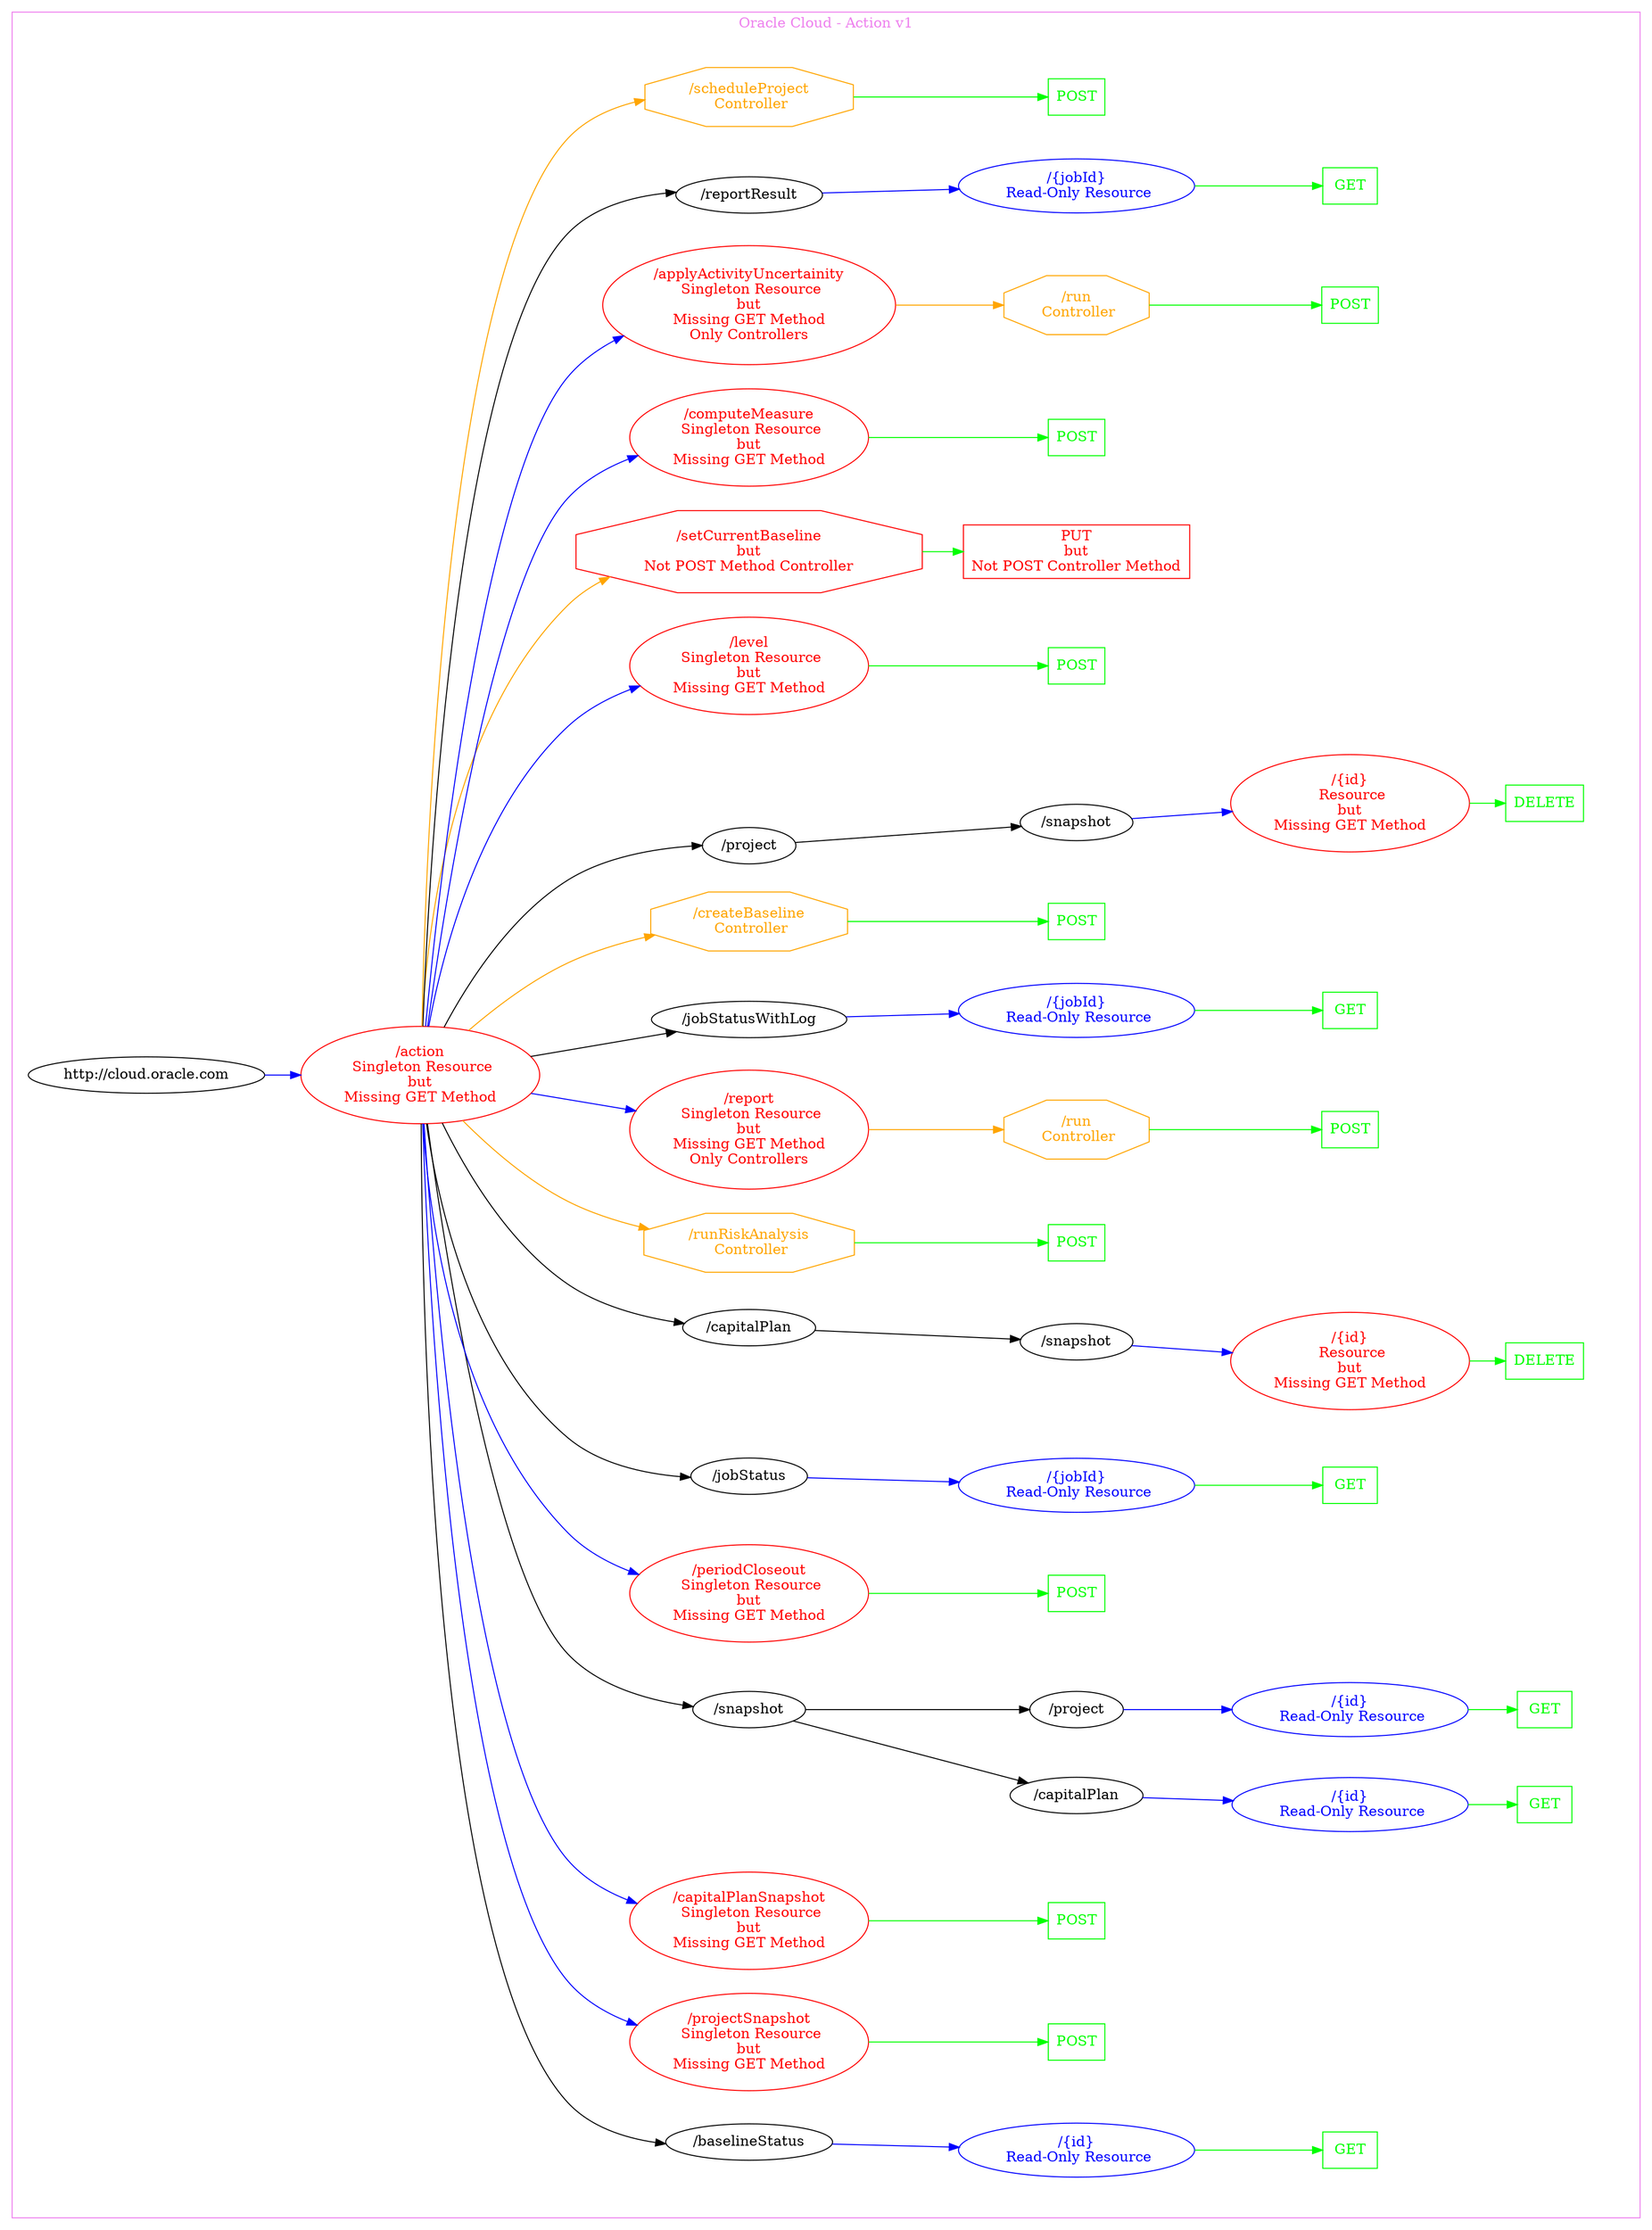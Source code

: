 digraph Cloud_Computing_REST_API {
rankdir="LR";
subgraph cluster_0 {
label="Oracle Cloud - Action v1"
color=violet
fontcolor=violet
subgraph cluster_1 {
label=""
color=white
fontcolor=white
node1 [label="http://cloud.oracle.com", shape="ellipse", color="black", fontcolor="black"]
node1 -> node2 [color="blue", fontcolor="blue"]
subgraph cluster_2 {
label=""
color=white
fontcolor=white
node2 [label="/action\n Singleton Resource\nbut\nMissing GET Method", shape="ellipse", color="red", fontcolor="red"]
node2 -> node3 [color="black", fontcolor="black"]
subgraph cluster_3 {
label=""
color=white
fontcolor=white
node3 [label="/baselineStatus", shape="ellipse", color="black", fontcolor="black"]
node3 -> node4 [color="blue", fontcolor="blue"]
subgraph cluster_4 {
label=""
color=white
fontcolor=white
node4 [label="/{id}\n Read-Only Resource", shape="ellipse", color="blue", fontcolor="blue"]
node4 -> node5 [color="green", fontcolor="green"]
subgraph cluster_5 {
label=""
color=white
fontcolor=white
node5 [label="GET", shape="box", color="green", fontcolor="green"]
}
}
}
node2 -> node6 [color="blue", fontcolor="blue"]
subgraph cluster_6 {
label=""
color=white
fontcolor=white
node6 [label="/projectSnapshot\n Singleton Resource\nbut\nMissing GET Method", shape="ellipse", color="red", fontcolor="red"]
node6 -> node7 [color="green", fontcolor="green"]
subgraph cluster_7 {
label=""
color=white
fontcolor=white
node7 [label="POST", shape="box", color="green", fontcolor="green"]
}
}
node2 -> node8 [color="blue", fontcolor="blue"]
subgraph cluster_8 {
label=""
color=white
fontcolor=white
node8 [label="/capitalPlanSnapshot\n Singleton Resource\nbut\nMissing GET Method", shape="ellipse", color="red", fontcolor="red"]
node8 -> node9 [color="green", fontcolor="green"]
subgraph cluster_9 {
label=""
color=white
fontcolor=white
node9 [label="POST", shape="box", color="green", fontcolor="green"]
}
}
node2 -> node10 [color="black", fontcolor="black"]
subgraph cluster_10 {
label=""
color=white
fontcolor=white
node10 [label="/snapshot", shape="ellipse", color="black", fontcolor="black"]
node10 -> node11 [color="black", fontcolor="black"]
subgraph cluster_11 {
label=""
color=white
fontcolor=white
node11 [label="/capitalPlan", shape="ellipse", color="black", fontcolor="black"]
node11 -> node12 [color="blue", fontcolor="blue"]
subgraph cluster_12 {
label=""
color=white
fontcolor=white
node12 [label="/{id}\n Read-Only Resource", shape="ellipse", color="blue", fontcolor="blue"]
node12 -> node13 [color="green", fontcolor="green"]
subgraph cluster_13 {
label=""
color=white
fontcolor=white
node13 [label="GET", shape="box", color="green", fontcolor="green"]
}
}
}
node10 -> node14 [color="black", fontcolor="black"]
subgraph cluster_14 {
label=""
color=white
fontcolor=white
node14 [label="/project", shape="ellipse", color="black", fontcolor="black"]
node14 -> node15 [color="blue", fontcolor="blue"]
subgraph cluster_15 {
label=""
color=white
fontcolor=white
node15 [label="/{id}\n Read-Only Resource", shape="ellipse", color="blue", fontcolor="blue"]
node15 -> node16 [color="green", fontcolor="green"]
subgraph cluster_16 {
label=""
color=white
fontcolor=white
node16 [label="GET", shape="box", color="green", fontcolor="green"]
}
}
}
}
node2 -> node17 [color="blue", fontcolor="blue"]
subgraph cluster_17 {
label=""
color=white
fontcolor=white
node17 [label="/periodCloseout\n Singleton Resource\nbut\nMissing GET Method", shape="ellipse", color="red", fontcolor="red"]
node17 -> node18 [color="green", fontcolor="green"]
subgraph cluster_18 {
label=""
color=white
fontcolor=white
node18 [label="POST", shape="box", color="green", fontcolor="green"]
}
}
node2 -> node19 [color="black", fontcolor="black"]
subgraph cluster_19 {
label=""
color=white
fontcolor=white
node19 [label="/jobStatus", shape="ellipse", color="black", fontcolor="black"]
node19 -> node20 [color="blue", fontcolor="blue"]
subgraph cluster_20 {
label=""
color=white
fontcolor=white
node20 [label="/{jobId}\n Read-Only Resource", shape="ellipse", color="blue", fontcolor="blue"]
node20 -> node21 [color="green", fontcolor="green"]
subgraph cluster_21 {
label=""
color=white
fontcolor=white
node21 [label="GET", shape="box", color="green", fontcolor="green"]
}
}
}
node2 -> node22 [color="black", fontcolor="black"]
subgraph cluster_22 {
label=""
color=white
fontcolor=white
node22 [label="/capitalPlan", shape="ellipse", color="black", fontcolor="black"]
node22 -> node23 [color="black", fontcolor="black"]
subgraph cluster_23 {
label=""
color=white
fontcolor=white
node23 [label="/snapshot", shape="ellipse", color="black", fontcolor="black"]
node23 -> node24 [color="blue", fontcolor="blue"]
subgraph cluster_24 {
label=""
color=white
fontcolor=white
node24 [label="/{id}\n Resource\nbut\nMissing GET Method", shape="ellipse", color="red", fontcolor="red"]
node24 -> node25 [color="green", fontcolor="green"]
subgraph cluster_25 {
label=""
color=white
fontcolor=white
node25 [label="DELETE", shape="box", color="green", fontcolor="green"]
}
}
}
}
node2 -> node26 [color="orange", fontcolor="orange"]
subgraph cluster_26 {
label=""
color=white
fontcolor=white
node26 [label="/runRiskAnalysis\n Controller", shape="octagon", color="orange", fontcolor="orange"]
node26 -> node27 [color="green", fontcolor="green"]
subgraph cluster_27 {
label=""
color=white
fontcolor=white
node27 [label="POST", shape="box", color="green", fontcolor="green"]
}
}
node2 -> node28 [color="blue", fontcolor="blue"]
subgraph cluster_28 {
label=""
color=white
fontcolor=white
node28 [label="/report\n Singleton Resource\nbut\nMissing GET Method\nOnly Controllers", shape="ellipse", color="red", fontcolor="red"]
node28 -> node29 [color="orange", fontcolor="orange"]
subgraph cluster_29 {
label=""
color=white
fontcolor=white
node29 [label="/run\n Controller", shape="octagon", color="orange", fontcolor="orange"]
node29 -> node30 [color="green", fontcolor="green"]
subgraph cluster_30 {
label=""
color=white
fontcolor=white
node30 [label="POST", shape="box", color="green", fontcolor="green"]
}
}
}
node2 -> node31 [color="black", fontcolor="black"]
subgraph cluster_31 {
label=""
color=white
fontcolor=white
node31 [label="/jobStatusWithLog", shape="ellipse", color="black", fontcolor="black"]
node31 -> node32 [color="blue", fontcolor="blue"]
subgraph cluster_32 {
label=""
color=white
fontcolor=white
node32 [label="/{jobId}\n Read-Only Resource", shape="ellipse", color="blue", fontcolor="blue"]
node32 -> node33 [color="green", fontcolor="green"]
subgraph cluster_33 {
label=""
color=white
fontcolor=white
node33 [label="GET", shape="box", color="green", fontcolor="green"]
}
}
}
node2 -> node34 [color="orange", fontcolor="orange"]
subgraph cluster_34 {
label=""
color=white
fontcolor=white
node34 [label="/createBaseline\n Controller", shape="octagon", color="orange", fontcolor="orange"]
node34 -> node35 [color="green", fontcolor="green"]
subgraph cluster_35 {
label=""
color=white
fontcolor=white
node35 [label="POST", shape="box", color="green", fontcolor="green"]
}
}
node2 -> node36 [color="black", fontcolor="black"]
subgraph cluster_36 {
label=""
color=white
fontcolor=white
node36 [label="/project", shape="ellipse", color="black", fontcolor="black"]
node36 -> node37 [color="black", fontcolor="black"]
subgraph cluster_37 {
label=""
color=white
fontcolor=white
node37 [label="/snapshot", shape="ellipse", color="black", fontcolor="black"]
node37 -> node38 [color="blue", fontcolor="blue"]
subgraph cluster_38 {
label=""
color=white
fontcolor=white
node38 [label="/{id}\n Resource\nbut\nMissing GET Method", shape="ellipse", color="red", fontcolor="red"]
node38 -> node39 [color="green", fontcolor="green"]
subgraph cluster_39 {
label=""
color=white
fontcolor=white
node39 [label="DELETE", shape="box", color="green", fontcolor="green"]
}
}
}
}
node2 -> node40 [color="blue", fontcolor="blue"]
subgraph cluster_40 {
label=""
color=white
fontcolor=white
node40 [label="/level\n Singleton Resource\nbut\nMissing GET Method", shape="ellipse", color="red", fontcolor="red"]
node40 -> node41 [color="green", fontcolor="green"]
subgraph cluster_41 {
label=""
color=white
fontcolor=white
node41 [label="POST", shape="box", color="green", fontcolor="green"]
}
}
node2 -> node42 [color="orange", fontcolor="orange"]
subgraph cluster_42 {
label=""
color=white
fontcolor=white
node42 [label="/setCurrentBaseline\nbut\nNot POST Method Controller", shape="octagon", color="red", fontcolor="red"]
node42 -> node43 [color="green", fontcolor="green"]
subgraph cluster_43 {
label=""
color=white
fontcolor=white
node43 [label="PUT\nbut\nNot POST Controller Method", shape="box", color="red", fontcolor="red"]
}
}
node2 -> node44 [color="blue", fontcolor="blue"]
subgraph cluster_44 {
label=""
color=white
fontcolor=white
node44 [label="/computeMeasure\n Singleton Resource\nbut\nMissing GET Method", shape="ellipse", color="red", fontcolor="red"]
node44 -> node45 [color="green", fontcolor="green"]
subgraph cluster_45 {
label=""
color=white
fontcolor=white
node45 [label="POST", shape="box", color="green", fontcolor="green"]
}
}
node2 -> node46 [color="blue", fontcolor="blue"]
subgraph cluster_46 {
label=""
color=white
fontcolor=white
node46 [label="/applyActivityUncertainity\n Singleton Resource\nbut\nMissing GET Method\nOnly Controllers", shape="ellipse", color="red", fontcolor="red"]
node46 -> node47 [color="orange", fontcolor="orange"]
subgraph cluster_47 {
label=""
color=white
fontcolor=white
node47 [label="/run\n Controller", shape="octagon", color="orange", fontcolor="orange"]
node47 -> node48 [color="green", fontcolor="green"]
subgraph cluster_48 {
label=""
color=white
fontcolor=white
node48 [label="POST", shape="box", color="green", fontcolor="green"]
}
}
}
node2 -> node49 [color="black", fontcolor="black"]
subgraph cluster_49 {
label=""
color=white
fontcolor=white
node49 [label="/reportResult", shape="ellipse", color="black", fontcolor="black"]
node49 -> node50 [color="blue", fontcolor="blue"]
subgraph cluster_50 {
label=""
color=white
fontcolor=white
node50 [label="/{jobId}\n Read-Only Resource", shape="ellipse", color="blue", fontcolor="blue"]
node50 -> node51 [color="green", fontcolor="green"]
subgraph cluster_51 {
label=""
color=white
fontcolor=white
node51 [label="GET", shape="box", color="green", fontcolor="green"]
}
}
}
node2 -> node52 [color="orange", fontcolor="orange"]
subgraph cluster_52 {
label=""
color=white
fontcolor=white
node52 [label="/scheduleProject\n Controller", shape="octagon", color="orange", fontcolor="orange"]
node52 -> node53 [color="green", fontcolor="green"]
subgraph cluster_53 {
label=""
color=white
fontcolor=white
node53 [label="POST", shape="box", color="green", fontcolor="green"]
}
}
}
}
}
}
